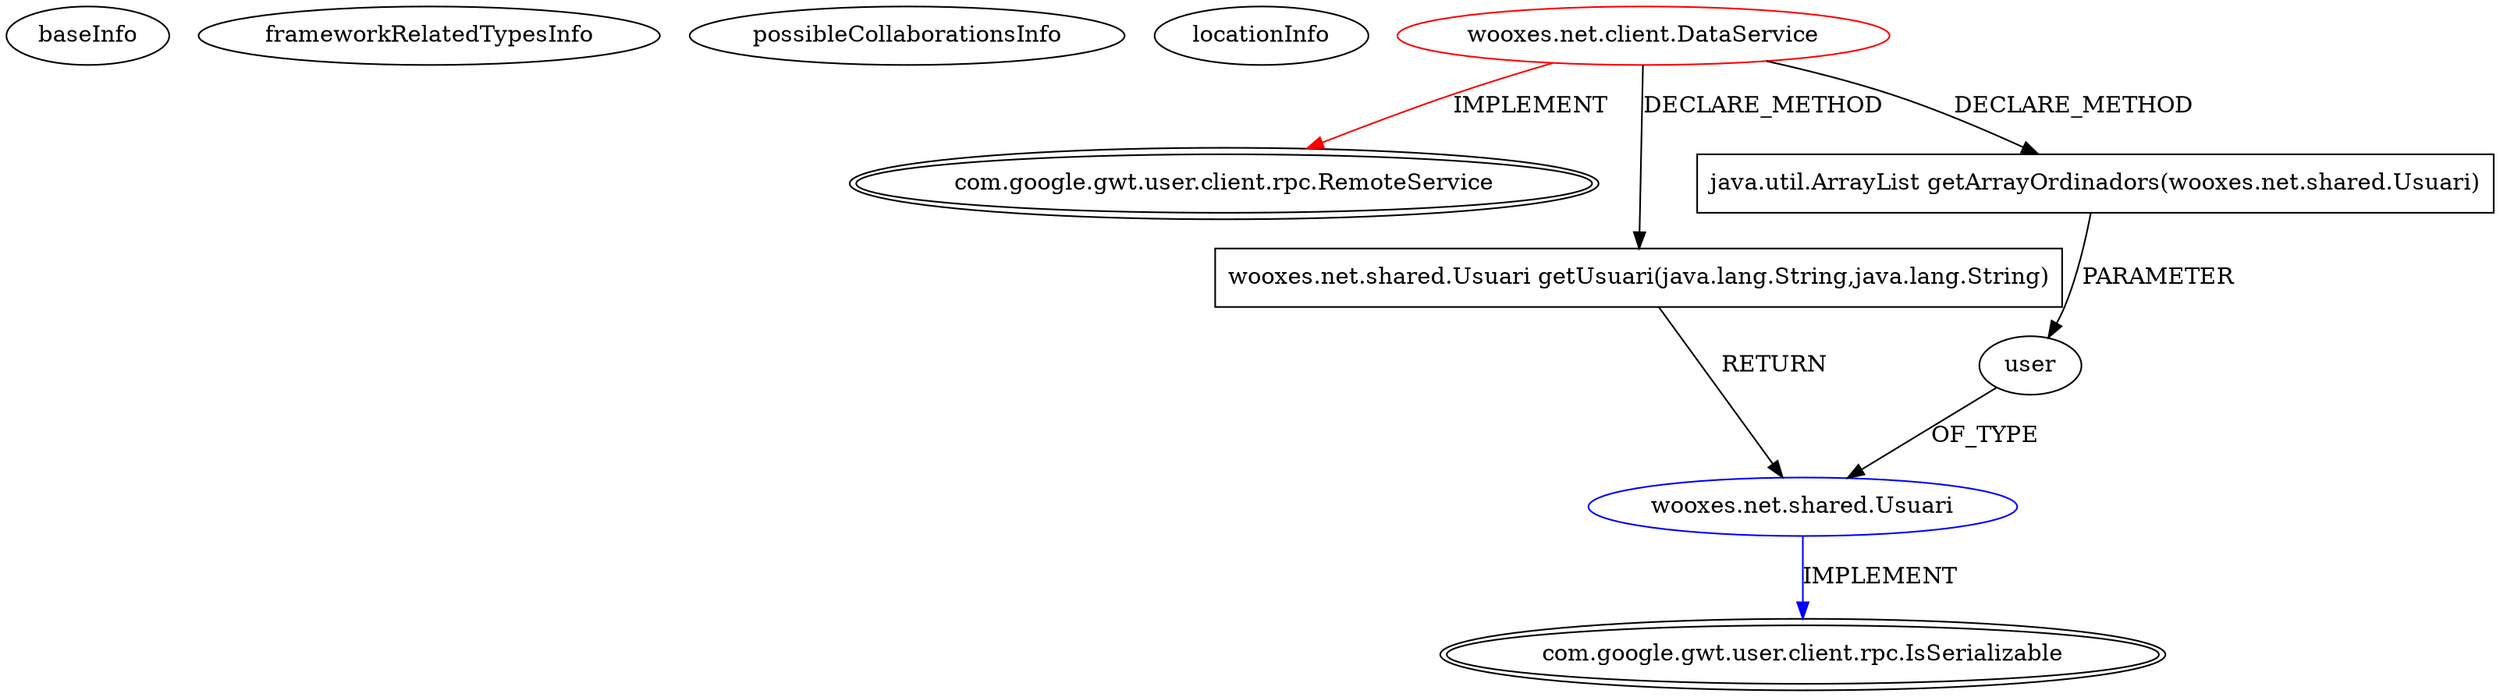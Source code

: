 digraph {
baseInfo[graphId=4658,category="extension_graph",isAnonymous=false,possibleRelation=true]
frameworkRelatedTypesInfo[0="com.google.gwt.user.client.rpc.RemoteService"]
possibleCollaborationsInfo[0="4658~CLIENT_METHOD_DECLARATION-PARAMETER_DECLARATION-CLIENT_METHOD_DECLARATION-RETURN_TYPE-~com.google.gwt.user.client.rpc.RemoteService ~com.google.gwt.user.client.rpc.IsSerializable ~false~false"]
locationInfo[projectName="woox-serverapp",filePath="/woox-serverapp/serverapp-master/src/wooxes/net/client/DataService.java",contextSignature="DataService",graphId="4658"]
0[label="wooxes.net.client.DataService",vertexType="ROOT_CLIENT_CLASS_DECLARATION",isFrameworkType=false,color=red]
1[label="com.google.gwt.user.client.rpc.RemoteService",vertexType="FRAMEWORK_INTERFACE_TYPE",isFrameworkType=true,peripheries=2]
2[label="wooxes.net.shared.Usuari getUsuari(java.lang.String,java.lang.String)",vertexType="CLIENT_METHOD_DECLARATION",isFrameworkType=false,shape=box]
3[label="wooxes.net.shared.Usuari",vertexType="REFERENCE_CLIENT_CLASS_DECLARATION",isFrameworkType=false,color=blue]
4[label="com.google.gwt.user.client.rpc.IsSerializable",vertexType="FRAMEWORK_INTERFACE_TYPE",isFrameworkType=true,peripheries=2]
5[label="java.util.ArrayList getArrayOrdinadors(wooxes.net.shared.Usuari)",vertexType="CLIENT_METHOD_DECLARATION",isFrameworkType=false,shape=box]
6[label="user",vertexType="PARAMETER_DECLARATION",isFrameworkType=false]
0->1[label="IMPLEMENT",color=red]
0->2[label="DECLARE_METHOD"]
3->4[label="IMPLEMENT",color=blue]
2->3[label="RETURN"]
0->5[label="DECLARE_METHOD"]
6->3[label="OF_TYPE"]
5->6[label="PARAMETER"]
}
